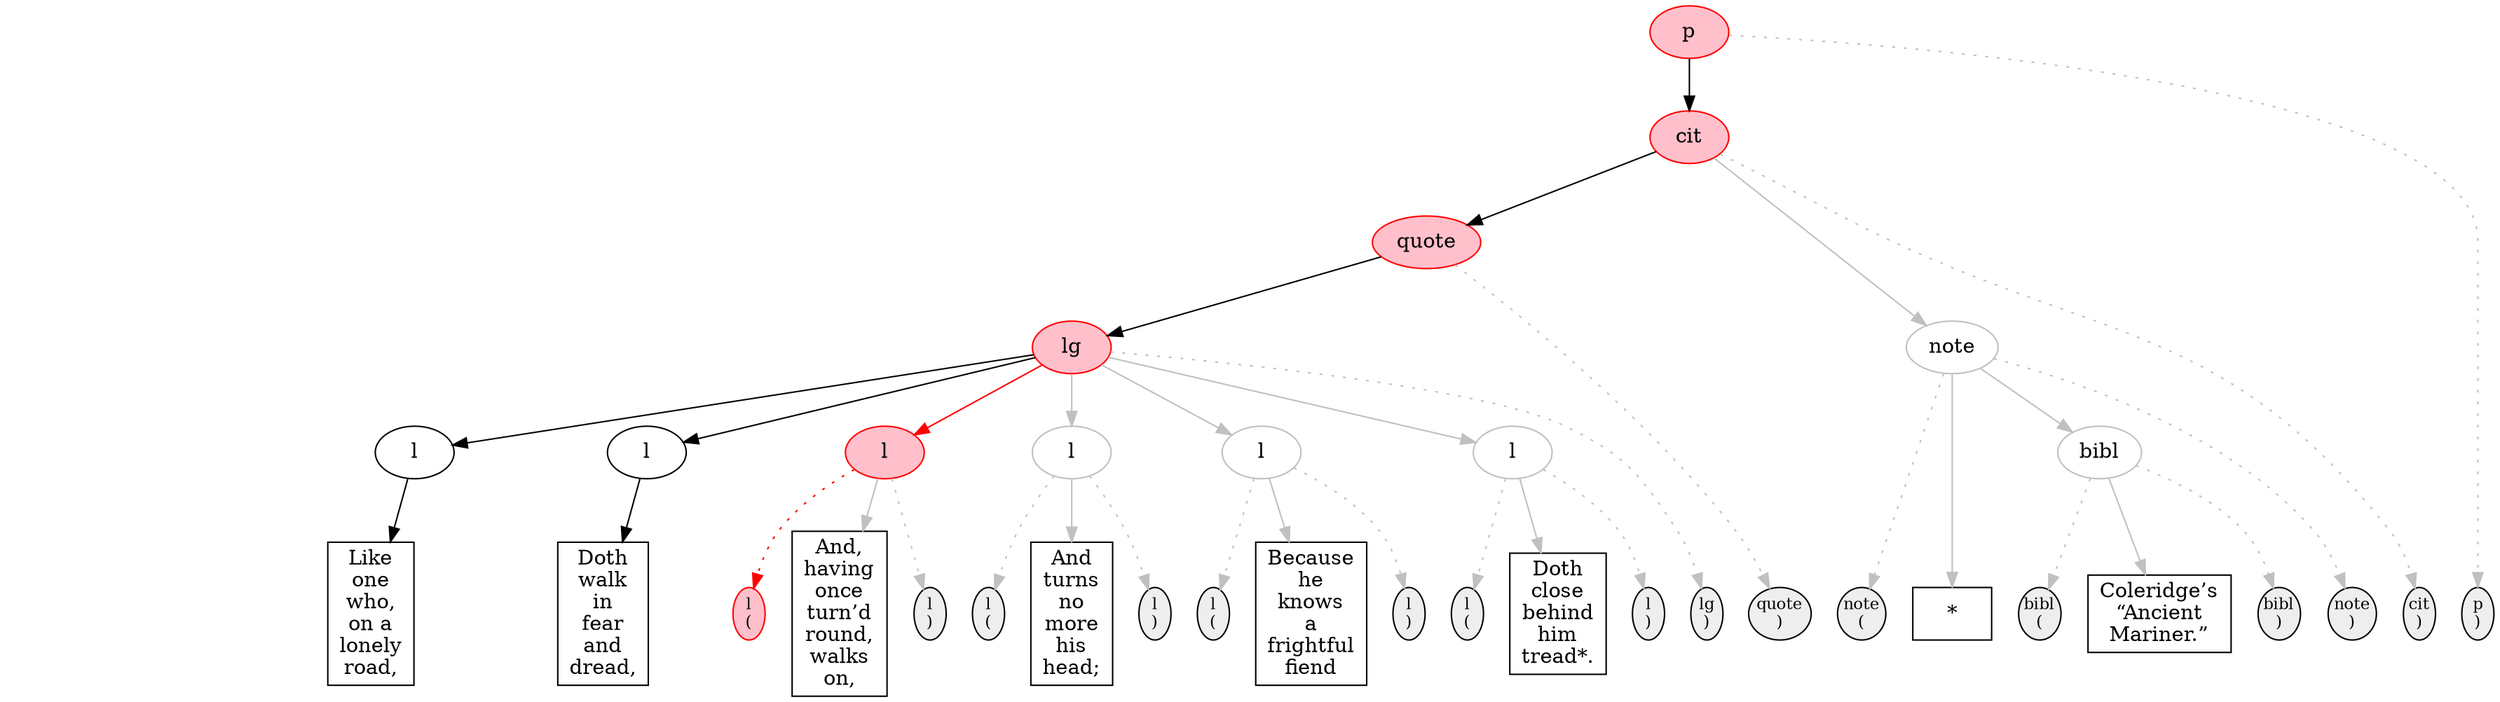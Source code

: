 digraph { 
  node [ordering=out]; 
  subgraph { 
    rank=same; 
// p_0 is inflight at pre
start_p_0 [label="p\n(", shape=ellipse, width=0.3, margin=0, fontsize=11, color=transparent, style=invis, fillcolor="#EEEEEE"];
end_p_0 [label="p\n)", shape=ellipse, width=0.3, margin=0, fontsize=11, color=black, style=filled, fillcolor="#EEEEEE"];
// pcd1 is past at pre
// cit_0 is inflight at pre
start_cit_0 [label="cit\n(", shape=ellipse, width=0.3, margin=0, fontsize=11, color=transparent, style=invis, fillcolor="#EEEEEE"];
end_cit_0 [label="cit\n)", shape=ellipse, width=0.3, margin=0, fontsize=11, color=black, style=filled, fillcolor="#EEEEEE"];
// pcd2 is past at pre
// quote_0 is inflight at pre
start_quote_0 [label="quote\n(", shape=ellipse, width=0.3, margin=0, fontsize=11, color=transparent, style=invis, fillcolor="#EEEEEE"];
end_quote_0 [label="quote\n)", shape=ellipse, width=0.3, margin=0, fontsize=11, color=black, style=filled, fillcolor="#EEEEEE"];
// pcd3 is past at pre
// lg_0 is inflight at pre
start_lg_0 [label="lg\n(", shape=ellipse, width=0.3, margin=0, fontsize=11, color=transparent, style=invis, fillcolor="#EEEEEE"];
end_lg_0 [label="lg\n)", shape=ellipse, width=0.3, margin=0, fontsize=11, color=black, style=filled, fillcolor="#EEEEEE"];
// pcd4 is past at pre
// l_0 is past at pre
start_l_0 [label="l\n(", shape=ellipse, width=0.3, margin=0, fontsize=11, color=transparent, style=invis, fillcolor="#EEEEEE"];
end_l_0 [label="l\n)", shape=ellipse, width=0.3, margin=0, fontsize=11, color=transparent, style=invis, fillcolor="#EEEEEE"];
// pcd5 is past at pre
pcd5 [shape=box, label="Like\none\nwho,\non a\nlonely\nroad,", color=black];
// pcd6 is past at pre
// l_1 is past at pre
start_l_1 [label="l\n(", shape=ellipse, width=0.3, margin=0, fontsize=11, color=transparent, style=invis, fillcolor="#EEEEEE"];
end_l_1 [label="l\n)", shape=ellipse, width=0.3, margin=0, fontsize=11, color=transparent, style=invis, fillcolor="#EEEEEE"];
// pcd7 is past at pre
pcd7 [shape=box, label="Doth\nwalk\nin\nfear\nand\ndread,", color=black];
// pcd8 is past at pre
// l_2 is current at pre
start_l_2 [label="l\n(", shape=ellipse, width=0.3, margin=0, fontsize=11, color=red, style=filled, fillcolor=pink];
end_l_2 [label="l\n)", shape=ellipse, width=0.3, margin=0, fontsize=11, color=black, style=filled, fillcolor="#EEEEEE"];
// pcd9 is future at pre
pcd9 [shape=box, label="And,\nhaving\nonce\nturn’d\nround,\nwalks\non,", color=black];
// pcd10 is future at pre
// l_3 is future at pre
start_l_3 [label="l\n(", shape=ellipse, width=0.3, margin=0, fontsize=11, color=black, style=filled, fillcolor="#EEEEEE"];
end_l_3 [label="l\n)", shape=ellipse, width=0.3, margin=0, fontsize=11, color=black, style=filled, fillcolor="#EEEEEE"];
// pcd11 is future at pre
pcd11 [shape=box, label="And\nturns\nno\nmore\nhis\nhead;", color=black];
// pcd12 is future at pre
// l_4 is future at pre
start_l_4 [label="l\n(", shape=ellipse, width=0.3, margin=0, fontsize=11, color=black, style=filled, fillcolor="#EEEEEE"];
end_l_4 [label="l\n)", shape=ellipse, width=0.3, margin=0, fontsize=11, color=black, style=filled, fillcolor="#EEEEEE"];
// pcd13 is future at pre
pcd13 [shape=box, label="Because\nhe\nknows\na\nfrightful\nfiend", color=black];
// pcd14 is future at pre
// l_5 is future at pre
start_l_5 [label="l\n(", shape=ellipse, width=0.3, margin=0, fontsize=11, color=black, style=filled, fillcolor="#EEEEEE"];
end_l_5 [label="l\n)", shape=ellipse, width=0.3, margin=0, fontsize=11, color=black, style=filled, fillcolor="#EEEEEE"];
// pcd15 is future at pre
pcd15 [shape=box, label="Doth\nclose\nbehind\nhim\ntread*.", color=black];
// pcd16 is future at pre
// pcd17 is future at pre
// pcd18 is future at pre
// note_8 is future at pre
start_note_8 [label="note\n(", shape=ellipse, width=0.3, margin=0, fontsize=11, color=black, style=filled, fillcolor="#EEEEEE"];
end_note_8 [label="note\n)", shape=ellipse, width=0.3, margin=0, fontsize=11, color=black, style=filled, fillcolor="#EEEEEE"];
// pcd19 is future at pre
pcd19 [shape=box, label="*\n", color=black];
// bibl_8 is future at pre
start_bibl_8 [label="bibl\n(", shape=ellipse, width=0.3, margin=0, fontsize=11, color=black, style=filled, fillcolor="#EEEEEE"];
end_bibl_8 [label="bibl\n)", shape=ellipse, width=0.3, margin=0, fontsize=11, color=black, style=filled, fillcolor="#EEEEEE"];
// pcd20 is future at pre
pcd20 [shape=box, label="Coleridge’s\n“Ancient\nMariner.”", color=black];
// pcd21 is future at pre
// pcd22 is future at pre
// pcd23 is future at pre
  } 

p_0 [label=p, color=red, shape=oval, style=filled, fillcolor=pink]; 
cit_0 [label=cit, color=red, shape=oval, style=filled, fillcolor=pink]; 
quote_0 [label=quote, color=red, shape=oval, style=filled, fillcolor=pink]; 
lg_0 [label=lg, color=red, shape=oval, style=filled, fillcolor=pink]; 
l_0 [label=l, color=black, shape=oval]; 
l_1 [label=l, color=black, shape=oval]; 
l_2 [label=l, color=red, shape=oval, style=filled, fillcolor=pink]; 
l_3 [label=l, color=gray, shape=oval]; 
l_4 [label=l, color=gray, shape=oval]; 
l_5 [label=l, color=gray, shape=oval]; 
note_8 [label=note, color=gray, shape=oval]; 
bibl_8 [label=bibl, color=gray, shape=oval]; 

p_0 -> start_p_0 [color=red, style=invis, arrowhead=none];
p_0 -> cit_0 [color=black, style=solid];
p_0 -> end_p_0 [color=gray, style=dotted];
cit_0 -> start_cit_0 [color=red, style=invis, arrowhead=none];
cit_0 -> quote_0 [color=black, style=solid];
cit_0 -> note_8 [color=gray, style=solid];
cit_0 -> end_cit_0 [color=gray, style=dotted];
quote_0 -> start_quote_0 [color=red, style=invis, arrowhead=none];
quote_0 -> lg_0 [color=black, style=solid];
quote_0 -> end_quote_0 [color=gray, style=dotted];
lg_0 -> start_lg_0 [color=red, style=invis, arrowhead=none];
lg_0 -> l_0 [color=black, style=solid];
lg_0 -> l_1 [color=black, style=solid];
lg_0 -> l_2 [color=red, style=solid];
lg_0 -> l_3 [color=gray, style=solid];
lg_0 -> l_4 [color=gray, style=solid];
lg_0 -> l_5 [color=gray, style=solid];
lg_0 -> end_lg_0 [color=gray, style=dotted];
l_0 -> start_l_0 [color=black, style=invis, arrowhead=none];
l_0 -> pcd5 [color=black, style=solid];
l_0 -> end_l_0 [color=black, style=invis, arrowhead=none];
l_1 -> start_l_1 [color=black, style=invis, arrowhead=none];
l_1 -> pcd7 [color=black, style=solid];
l_1 -> end_l_1 [color=black, style=invis, arrowhead=none];
l_2 -> start_l_2 [color=red, style=dotted];
l_2 -> pcd9 [color=gray, style=solid];
l_2 -> end_l_2 [color=gray, style=dotted];
l_3 -> start_l_3 [color=gray, style=dotted];
l_3 -> pcd11 [color=gray, style=solid];
l_3 -> end_l_3 [color=gray, style=dotted];
l_4 -> start_l_4 [color=gray, style=dotted];
l_4 -> pcd13 [color=gray, style=solid];
l_4 -> end_l_4 [color=gray, style=dotted];
l_5 -> start_l_5 [color=gray, style=dotted];
l_5 -> pcd15 [color=gray, style=solid];
l_5 -> end_l_5 [color=gray, style=dotted];
note_8 -> start_note_8 [color=gray, style=dotted];
note_8 -> pcd19 [color=gray, style=solid];
note_8 -> bibl_8 [color=gray, style=solid];
note_8 -> end_note_8 [color=gray, style=dotted];
bibl_8 -> start_bibl_8 [color=gray, style=dotted];
bibl_8 -> pcd20 [color=gray, style=solid];
bibl_8 -> end_bibl_8 [color=gray, style=dotted];
}
